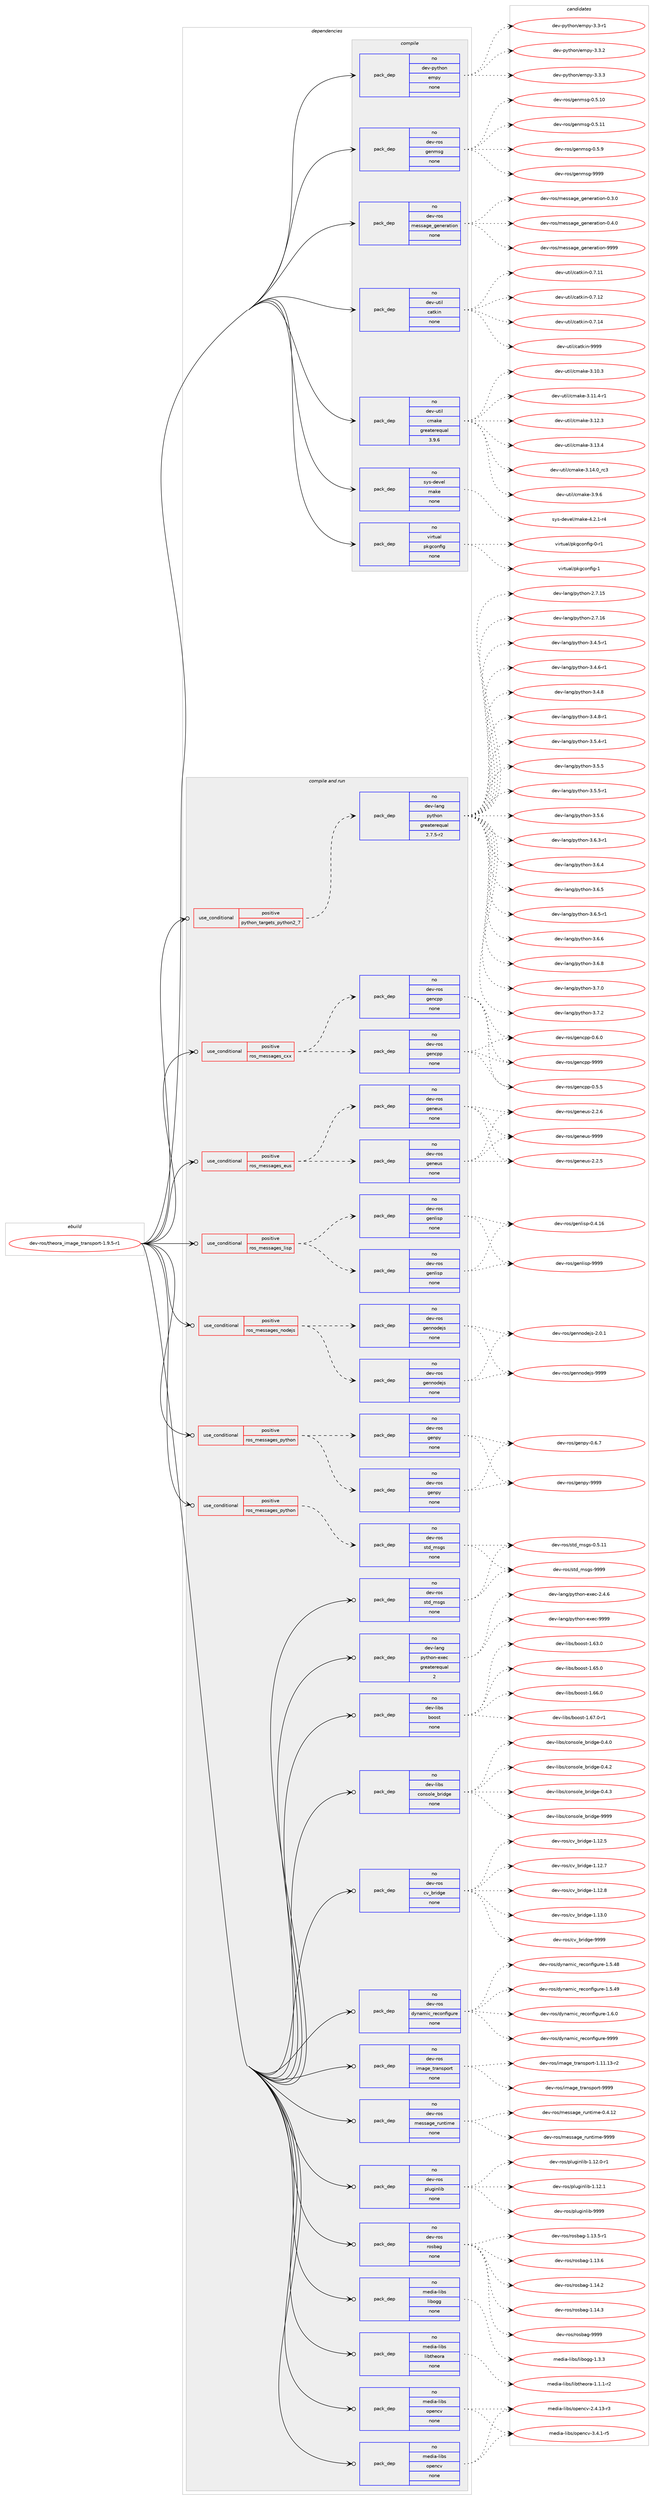 digraph prolog {

# *************
# Graph options
# *************

newrank=true;
concentrate=true;
compound=true;
graph [rankdir=LR,fontname=Helvetica,fontsize=10,ranksep=1.5];#, ranksep=2.5, nodesep=0.2];
edge  [arrowhead=vee];
node  [fontname=Helvetica,fontsize=10];

# **********
# The ebuild
# **********

subgraph cluster_leftcol {
color=gray;
rank=same;
label=<<i>ebuild</i>>;
id [label="dev-ros/theora_image_transport-1.9.5-r1", color=red, width=4, href="../dev-ros/theora_image_transport-1.9.5-r1.svg"];
}

# ****************
# The dependencies
# ****************

subgraph cluster_midcol {
color=gray;
label=<<i>dependencies</i>>;
subgraph cluster_compile {
fillcolor="#eeeeee";
style=filled;
label=<<i>compile</i>>;
subgraph pack1060866 {
dependency1475894 [label=<<TABLE BORDER="0" CELLBORDER="1" CELLSPACING="0" CELLPADDING="4" WIDTH="220"><TR><TD ROWSPAN="6" CELLPADDING="30">pack_dep</TD></TR><TR><TD WIDTH="110">no</TD></TR><TR><TD>dev-python</TD></TR><TR><TD>empy</TD></TR><TR><TD>none</TD></TR><TR><TD></TD></TR></TABLE>>, shape=none, color=blue];
}
id:e -> dependency1475894:w [weight=20,style="solid",arrowhead="vee"];
subgraph pack1060867 {
dependency1475895 [label=<<TABLE BORDER="0" CELLBORDER="1" CELLSPACING="0" CELLPADDING="4" WIDTH="220"><TR><TD ROWSPAN="6" CELLPADDING="30">pack_dep</TD></TR><TR><TD WIDTH="110">no</TD></TR><TR><TD>dev-ros</TD></TR><TR><TD>genmsg</TD></TR><TR><TD>none</TD></TR><TR><TD></TD></TR></TABLE>>, shape=none, color=blue];
}
id:e -> dependency1475895:w [weight=20,style="solid",arrowhead="vee"];
subgraph pack1060868 {
dependency1475896 [label=<<TABLE BORDER="0" CELLBORDER="1" CELLSPACING="0" CELLPADDING="4" WIDTH="220"><TR><TD ROWSPAN="6" CELLPADDING="30">pack_dep</TD></TR><TR><TD WIDTH="110">no</TD></TR><TR><TD>dev-ros</TD></TR><TR><TD>message_generation</TD></TR><TR><TD>none</TD></TR><TR><TD></TD></TR></TABLE>>, shape=none, color=blue];
}
id:e -> dependency1475896:w [weight=20,style="solid",arrowhead="vee"];
subgraph pack1060869 {
dependency1475897 [label=<<TABLE BORDER="0" CELLBORDER="1" CELLSPACING="0" CELLPADDING="4" WIDTH="220"><TR><TD ROWSPAN="6" CELLPADDING="30">pack_dep</TD></TR><TR><TD WIDTH="110">no</TD></TR><TR><TD>dev-util</TD></TR><TR><TD>catkin</TD></TR><TR><TD>none</TD></TR><TR><TD></TD></TR></TABLE>>, shape=none, color=blue];
}
id:e -> dependency1475897:w [weight=20,style="solid",arrowhead="vee"];
subgraph pack1060870 {
dependency1475898 [label=<<TABLE BORDER="0" CELLBORDER="1" CELLSPACING="0" CELLPADDING="4" WIDTH="220"><TR><TD ROWSPAN="6" CELLPADDING="30">pack_dep</TD></TR><TR><TD WIDTH="110">no</TD></TR><TR><TD>dev-util</TD></TR><TR><TD>cmake</TD></TR><TR><TD>greaterequal</TD></TR><TR><TD>3.9.6</TD></TR></TABLE>>, shape=none, color=blue];
}
id:e -> dependency1475898:w [weight=20,style="solid",arrowhead="vee"];
subgraph pack1060871 {
dependency1475899 [label=<<TABLE BORDER="0" CELLBORDER="1" CELLSPACING="0" CELLPADDING="4" WIDTH="220"><TR><TD ROWSPAN="6" CELLPADDING="30">pack_dep</TD></TR><TR><TD WIDTH="110">no</TD></TR><TR><TD>sys-devel</TD></TR><TR><TD>make</TD></TR><TR><TD>none</TD></TR><TR><TD></TD></TR></TABLE>>, shape=none, color=blue];
}
id:e -> dependency1475899:w [weight=20,style="solid",arrowhead="vee"];
subgraph pack1060872 {
dependency1475900 [label=<<TABLE BORDER="0" CELLBORDER="1" CELLSPACING="0" CELLPADDING="4" WIDTH="220"><TR><TD ROWSPAN="6" CELLPADDING="30">pack_dep</TD></TR><TR><TD WIDTH="110">no</TD></TR><TR><TD>virtual</TD></TR><TR><TD>pkgconfig</TD></TR><TR><TD>none</TD></TR><TR><TD></TD></TR></TABLE>>, shape=none, color=blue];
}
id:e -> dependency1475900:w [weight=20,style="solid",arrowhead="vee"];
}
subgraph cluster_compileandrun {
fillcolor="#eeeeee";
style=filled;
label=<<i>compile and run</i>>;
subgraph cond391638 {
dependency1475901 [label=<<TABLE BORDER="0" CELLBORDER="1" CELLSPACING="0" CELLPADDING="4"><TR><TD ROWSPAN="3" CELLPADDING="10">use_conditional</TD></TR><TR><TD>positive</TD></TR><TR><TD>python_targets_python2_7</TD></TR></TABLE>>, shape=none, color=red];
subgraph pack1060873 {
dependency1475902 [label=<<TABLE BORDER="0" CELLBORDER="1" CELLSPACING="0" CELLPADDING="4" WIDTH="220"><TR><TD ROWSPAN="6" CELLPADDING="30">pack_dep</TD></TR><TR><TD WIDTH="110">no</TD></TR><TR><TD>dev-lang</TD></TR><TR><TD>python</TD></TR><TR><TD>greaterequal</TD></TR><TR><TD>2.7.5-r2</TD></TR></TABLE>>, shape=none, color=blue];
}
dependency1475901:e -> dependency1475902:w [weight=20,style="dashed",arrowhead="vee"];
}
id:e -> dependency1475901:w [weight=20,style="solid",arrowhead="odotvee"];
subgraph cond391639 {
dependency1475903 [label=<<TABLE BORDER="0" CELLBORDER="1" CELLSPACING="0" CELLPADDING="4"><TR><TD ROWSPAN="3" CELLPADDING="10">use_conditional</TD></TR><TR><TD>positive</TD></TR><TR><TD>ros_messages_cxx</TD></TR></TABLE>>, shape=none, color=red];
subgraph pack1060874 {
dependency1475904 [label=<<TABLE BORDER="0" CELLBORDER="1" CELLSPACING="0" CELLPADDING="4" WIDTH="220"><TR><TD ROWSPAN="6" CELLPADDING="30">pack_dep</TD></TR><TR><TD WIDTH="110">no</TD></TR><TR><TD>dev-ros</TD></TR><TR><TD>gencpp</TD></TR><TR><TD>none</TD></TR><TR><TD></TD></TR></TABLE>>, shape=none, color=blue];
}
dependency1475903:e -> dependency1475904:w [weight=20,style="dashed",arrowhead="vee"];
subgraph pack1060875 {
dependency1475905 [label=<<TABLE BORDER="0" CELLBORDER="1" CELLSPACING="0" CELLPADDING="4" WIDTH="220"><TR><TD ROWSPAN="6" CELLPADDING="30">pack_dep</TD></TR><TR><TD WIDTH="110">no</TD></TR><TR><TD>dev-ros</TD></TR><TR><TD>gencpp</TD></TR><TR><TD>none</TD></TR><TR><TD></TD></TR></TABLE>>, shape=none, color=blue];
}
dependency1475903:e -> dependency1475905:w [weight=20,style="dashed",arrowhead="vee"];
}
id:e -> dependency1475903:w [weight=20,style="solid",arrowhead="odotvee"];
subgraph cond391640 {
dependency1475906 [label=<<TABLE BORDER="0" CELLBORDER="1" CELLSPACING="0" CELLPADDING="4"><TR><TD ROWSPAN="3" CELLPADDING="10">use_conditional</TD></TR><TR><TD>positive</TD></TR><TR><TD>ros_messages_eus</TD></TR></TABLE>>, shape=none, color=red];
subgraph pack1060876 {
dependency1475907 [label=<<TABLE BORDER="0" CELLBORDER="1" CELLSPACING="0" CELLPADDING="4" WIDTH="220"><TR><TD ROWSPAN="6" CELLPADDING="30">pack_dep</TD></TR><TR><TD WIDTH="110">no</TD></TR><TR><TD>dev-ros</TD></TR><TR><TD>geneus</TD></TR><TR><TD>none</TD></TR><TR><TD></TD></TR></TABLE>>, shape=none, color=blue];
}
dependency1475906:e -> dependency1475907:w [weight=20,style="dashed",arrowhead="vee"];
subgraph pack1060877 {
dependency1475908 [label=<<TABLE BORDER="0" CELLBORDER="1" CELLSPACING="0" CELLPADDING="4" WIDTH="220"><TR><TD ROWSPAN="6" CELLPADDING="30">pack_dep</TD></TR><TR><TD WIDTH="110">no</TD></TR><TR><TD>dev-ros</TD></TR><TR><TD>geneus</TD></TR><TR><TD>none</TD></TR><TR><TD></TD></TR></TABLE>>, shape=none, color=blue];
}
dependency1475906:e -> dependency1475908:w [weight=20,style="dashed",arrowhead="vee"];
}
id:e -> dependency1475906:w [weight=20,style="solid",arrowhead="odotvee"];
subgraph cond391641 {
dependency1475909 [label=<<TABLE BORDER="0" CELLBORDER="1" CELLSPACING="0" CELLPADDING="4"><TR><TD ROWSPAN="3" CELLPADDING="10">use_conditional</TD></TR><TR><TD>positive</TD></TR><TR><TD>ros_messages_lisp</TD></TR></TABLE>>, shape=none, color=red];
subgraph pack1060878 {
dependency1475910 [label=<<TABLE BORDER="0" CELLBORDER="1" CELLSPACING="0" CELLPADDING="4" WIDTH="220"><TR><TD ROWSPAN="6" CELLPADDING="30">pack_dep</TD></TR><TR><TD WIDTH="110">no</TD></TR><TR><TD>dev-ros</TD></TR><TR><TD>genlisp</TD></TR><TR><TD>none</TD></TR><TR><TD></TD></TR></TABLE>>, shape=none, color=blue];
}
dependency1475909:e -> dependency1475910:w [weight=20,style="dashed",arrowhead="vee"];
subgraph pack1060879 {
dependency1475911 [label=<<TABLE BORDER="0" CELLBORDER="1" CELLSPACING="0" CELLPADDING="4" WIDTH="220"><TR><TD ROWSPAN="6" CELLPADDING="30">pack_dep</TD></TR><TR><TD WIDTH="110">no</TD></TR><TR><TD>dev-ros</TD></TR><TR><TD>genlisp</TD></TR><TR><TD>none</TD></TR><TR><TD></TD></TR></TABLE>>, shape=none, color=blue];
}
dependency1475909:e -> dependency1475911:w [weight=20,style="dashed",arrowhead="vee"];
}
id:e -> dependency1475909:w [weight=20,style="solid",arrowhead="odotvee"];
subgraph cond391642 {
dependency1475912 [label=<<TABLE BORDER="0" CELLBORDER="1" CELLSPACING="0" CELLPADDING="4"><TR><TD ROWSPAN="3" CELLPADDING="10">use_conditional</TD></TR><TR><TD>positive</TD></TR><TR><TD>ros_messages_nodejs</TD></TR></TABLE>>, shape=none, color=red];
subgraph pack1060880 {
dependency1475913 [label=<<TABLE BORDER="0" CELLBORDER="1" CELLSPACING="0" CELLPADDING="4" WIDTH="220"><TR><TD ROWSPAN="6" CELLPADDING="30">pack_dep</TD></TR><TR><TD WIDTH="110">no</TD></TR><TR><TD>dev-ros</TD></TR><TR><TD>gennodejs</TD></TR><TR><TD>none</TD></TR><TR><TD></TD></TR></TABLE>>, shape=none, color=blue];
}
dependency1475912:e -> dependency1475913:w [weight=20,style="dashed",arrowhead="vee"];
subgraph pack1060881 {
dependency1475914 [label=<<TABLE BORDER="0" CELLBORDER="1" CELLSPACING="0" CELLPADDING="4" WIDTH="220"><TR><TD ROWSPAN="6" CELLPADDING="30">pack_dep</TD></TR><TR><TD WIDTH="110">no</TD></TR><TR><TD>dev-ros</TD></TR><TR><TD>gennodejs</TD></TR><TR><TD>none</TD></TR><TR><TD></TD></TR></TABLE>>, shape=none, color=blue];
}
dependency1475912:e -> dependency1475914:w [weight=20,style="dashed",arrowhead="vee"];
}
id:e -> dependency1475912:w [weight=20,style="solid",arrowhead="odotvee"];
subgraph cond391643 {
dependency1475915 [label=<<TABLE BORDER="0" CELLBORDER="1" CELLSPACING="0" CELLPADDING="4"><TR><TD ROWSPAN="3" CELLPADDING="10">use_conditional</TD></TR><TR><TD>positive</TD></TR><TR><TD>ros_messages_python</TD></TR></TABLE>>, shape=none, color=red];
subgraph pack1060882 {
dependency1475916 [label=<<TABLE BORDER="0" CELLBORDER="1" CELLSPACING="0" CELLPADDING="4" WIDTH="220"><TR><TD ROWSPAN="6" CELLPADDING="30">pack_dep</TD></TR><TR><TD WIDTH="110">no</TD></TR><TR><TD>dev-ros</TD></TR><TR><TD>genpy</TD></TR><TR><TD>none</TD></TR><TR><TD></TD></TR></TABLE>>, shape=none, color=blue];
}
dependency1475915:e -> dependency1475916:w [weight=20,style="dashed",arrowhead="vee"];
subgraph pack1060883 {
dependency1475917 [label=<<TABLE BORDER="0" CELLBORDER="1" CELLSPACING="0" CELLPADDING="4" WIDTH="220"><TR><TD ROWSPAN="6" CELLPADDING="30">pack_dep</TD></TR><TR><TD WIDTH="110">no</TD></TR><TR><TD>dev-ros</TD></TR><TR><TD>genpy</TD></TR><TR><TD>none</TD></TR><TR><TD></TD></TR></TABLE>>, shape=none, color=blue];
}
dependency1475915:e -> dependency1475917:w [weight=20,style="dashed",arrowhead="vee"];
}
id:e -> dependency1475915:w [weight=20,style="solid",arrowhead="odotvee"];
subgraph cond391644 {
dependency1475918 [label=<<TABLE BORDER="0" CELLBORDER="1" CELLSPACING="0" CELLPADDING="4"><TR><TD ROWSPAN="3" CELLPADDING="10">use_conditional</TD></TR><TR><TD>positive</TD></TR><TR><TD>ros_messages_python</TD></TR></TABLE>>, shape=none, color=red];
subgraph pack1060884 {
dependency1475919 [label=<<TABLE BORDER="0" CELLBORDER="1" CELLSPACING="0" CELLPADDING="4" WIDTH="220"><TR><TD ROWSPAN="6" CELLPADDING="30">pack_dep</TD></TR><TR><TD WIDTH="110">no</TD></TR><TR><TD>dev-ros</TD></TR><TR><TD>std_msgs</TD></TR><TR><TD>none</TD></TR><TR><TD></TD></TR></TABLE>>, shape=none, color=blue];
}
dependency1475918:e -> dependency1475919:w [weight=20,style="dashed",arrowhead="vee"];
}
id:e -> dependency1475918:w [weight=20,style="solid",arrowhead="odotvee"];
subgraph pack1060885 {
dependency1475920 [label=<<TABLE BORDER="0" CELLBORDER="1" CELLSPACING="0" CELLPADDING="4" WIDTH="220"><TR><TD ROWSPAN="6" CELLPADDING="30">pack_dep</TD></TR><TR><TD WIDTH="110">no</TD></TR><TR><TD>dev-lang</TD></TR><TR><TD>python-exec</TD></TR><TR><TD>greaterequal</TD></TR><TR><TD>2</TD></TR></TABLE>>, shape=none, color=blue];
}
id:e -> dependency1475920:w [weight=20,style="solid",arrowhead="odotvee"];
subgraph pack1060886 {
dependency1475921 [label=<<TABLE BORDER="0" CELLBORDER="1" CELLSPACING="0" CELLPADDING="4" WIDTH="220"><TR><TD ROWSPAN="6" CELLPADDING="30">pack_dep</TD></TR><TR><TD WIDTH="110">no</TD></TR><TR><TD>dev-libs</TD></TR><TR><TD>boost</TD></TR><TR><TD>none</TD></TR><TR><TD></TD></TR></TABLE>>, shape=none, color=blue];
}
id:e -> dependency1475921:w [weight=20,style="solid",arrowhead="odotvee"];
subgraph pack1060887 {
dependency1475922 [label=<<TABLE BORDER="0" CELLBORDER="1" CELLSPACING="0" CELLPADDING="4" WIDTH="220"><TR><TD ROWSPAN="6" CELLPADDING="30">pack_dep</TD></TR><TR><TD WIDTH="110">no</TD></TR><TR><TD>dev-libs</TD></TR><TR><TD>console_bridge</TD></TR><TR><TD>none</TD></TR><TR><TD></TD></TR></TABLE>>, shape=none, color=blue];
}
id:e -> dependency1475922:w [weight=20,style="solid",arrowhead="odotvee"];
subgraph pack1060888 {
dependency1475923 [label=<<TABLE BORDER="0" CELLBORDER="1" CELLSPACING="0" CELLPADDING="4" WIDTH="220"><TR><TD ROWSPAN="6" CELLPADDING="30">pack_dep</TD></TR><TR><TD WIDTH="110">no</TD></TR><TR><TD>dev-ros</TD></TR><TR><TD>cv_bridge</TD></TR><TR><TD>none</TD></TR><TR><TD></TD></TR></TABLE>>, shape=none, color=blue];
}
id:e -> dependency1475923:w [weight=20,style="solid",arrowhead="odotvee"];
subgraph pack1060889 {
dependency1475924 [label=<<TABLE BORDER="0" CELLBORDER="1" CELLSPACING="0" CELLPADDING="4" WIDTH="220"><TR><TD ROWSPAN="6" CELLPADDING="30">pack_dep</TD></TR><TR><TD WIDTH="110">no</TD></TR><TR><TD>dev-ros</TD></TR><TR><TD>dynamic_reconfigure</TD></TR><TR><TD>none</TD></TR><TR><TD></TD></TR></TABLE>>, shape=none, color=blue];
}
id:e -> dependency1475924:w [weight=20,style="solid",arrowhead="odotvee"];
subgraph pack1060890 {
dependency1475925 [label=<<TABLE BORDER="0" CELLBORDER="1" CELLSPACING="0" CELLPADDING="4" WIDTH="220"><TR><TD ROWSPAN="6" CELLPADDING="30">pack_dep</TD></TR><TR><TD WIDTH="110">no</TD></TR><TR><TD>dev-ros</TD></TR><TR><TD>image_transport</TD></TR><TR><TD>none</TD></TR><TR><TD></TD></TR></TABLE>>, shape=none, color=blue];
}
id:e -> dependency1475925:w [weight=20,style="solid",arrowhead="odotvee"];
subgraph pack1060891 {
dependency1475926 [label=<<TABLE BORDER="0" CELLBORDER="1" CELLSPACING="0" CELLPADDING="4" WIDTH="220"><TR><TD ROWSPAN="6" CELLPADDING="30">pack_dep</TD></TR><TR><TD WIDTH="110">no</TD></TR><TR><TD>dev-ros</TD></TR><TR><TD>message_runtime</TD></TR><TR><TD>none</TD></TR><TR><TD></TD></TR></TABLE>>, shape=none, color=blue];
}
id:e -> dependency1475926:w [weight=20,style="solid",arrowhead="odotvee"];
subgraph pack1060892 {
dependency1475927 [label=<<TABLE BORDER="0" CELLBORDER="1" CELLSPACING="0" CELLPADDING="4" WIDTH="220"><TR><TD ROWSPAN="6" CELLPADDING="30">pack_dep</TD></TR><TR><TD WIDTH="110">no</TD></TR><TR><TD>dev-ros</TD></TR><TR><TD>pluginlib</TD></TR><TR><TD>none</TD></TR><TR><TD></TD></TR></TABLE>>, shape=none, color=blue];
}
id:e -> dependency1475927:w [weight=20,style="solid",arrowhead="odotvee"];
subgraph pack1060893 {
dependency1475928 [label=<<TABLE BORDER="0" CELLBORDER="1" CELLSPACING="0" CELLPADDING="4" WIDTH="220"><TR><TD ROWSPAN="6" CELLPADDING="30">pack_dep</TD></TR><TR><TD WIDTH="110">no</TD></TR><TR><TD>dev-ros</TD></TR><TR><TD>rosbag</TD></TR><TR><TD>none</TD></TR><TR><TD></TD></TR></TABLE>>, shape=none, color=blue];
}
id:e -> dependency1475928:w [weight=20,style="solid",arrowhead="odotvee"];
subgraph pack1060894 {
dependency1475929 [label=<<TABLE BORDER="0" CELLBORDER="1" CELLSPACING="0" CELLPADDING="4" WIDTH="220"><TR><TD ROWSPAN="6" CELLPADDING="30">pack_dep</TD></TR><TR><TD WIDTH="110">no</TD></TR><TR><TD>dev-ros</TD></TR><TR><TD>std_msgs</TD></TR><TR><TD>none</TD></TR><TR><TD></TD></TR></TABLE>>, shape=none, color=blue];
}
id:e -> dependency1475929:w [weight=20,style="solid",arrowhead="odotvee"];
subgraph pack1060895 {
dependency1475930 [label=<<TABLE BORDER="0" CELLBORDER="1" CELLSPACING="0" CELLPADDING="4" WIDTH="220"><TR><TD ROWSPAN="6" CELLPADDING="30">pack_dep</TD></TR><TR><TD WIDTH="110">no</TD></TR><TR><TD>media-libs</TD></TR><TR><TD>libogg</TD></TR><TR><TD>none</TD></TR><TR><TD></TD></TR></TABLE>>, shape=none, color=blue];
}
id:e -> dependency1475930:w [weight=20,style="solid",arrowhead="odotvee"];
subgraph pack1060896 {
dependency1475931 [label=<<TABLE BORDER="0" CELLBORDER="1" CELLSPACING="0" CELLPADDING="4" WIDTH="220"><TR><TD ROWSPAN="6" CELLPADDING="30">pack_dep</TD></TR><TR><TD WIDTH="110">no</TD></TR><TR><TD>media-libs</TD></TR><TR><TD>libtheora</TD></TR><TR><TD>none</TD></TR><TR><TD></TD></TR></TABLE>>, shape=none, color=blue];
}
id:e -> dependency1475931:w [weight=20,style="solid",arrowhead="odotvee"];
subgraph pack1060897 {
dependency1475932 [label=<<TABLE BORDER="0" CELLBORDER="1" CELLSPACING="0" CELLPADDING="4" WIDTH="220"><TR><TD ROWSPAN="6" CELLPADDING="30">pack_dep</TD></TR><TR><TD WIDTH="110">no</TD></TR><TR><TD>media-libs</TD></TR><TR><TD>opencv</TD></TR><TR><TD>none</TD></TR><TR><TD></TD></TR></TABLE>>, shape=none, color=blue];
}
id:e -> dependency1475932:w [weight=20,style="solid",arrowhead="odotvee"];
subgraph pack1060898 {
dependency1475933 [label=<<TABLE BORDER="0" CELLBORDER="1" CELLSPACING="0" CELLPADDING="4" WIDTH="220"><TR><TD ROWSPAN="6" CELLPADDING="30">pack_dep</TD></TR><TR><TD WIDTH="110">no</TD></TR><TR><TD>media-libs</TD></TR><TR><TD>opencv</TD></TR><TR><TD>none</TD></TR><TR><TD></TD></TR></TABLE>>, shape=none, color=blue];
}
id:e -> dependency1475933:w [weight=20,style="solid",arrowhead="odotvee"];
}
subgraph cluster_run {
fillcolor="#eeeeee";
style=filled;
label=<<i>run</i>>;
}
}

# **************
# The candidates
# **************

subgraph cluster_choices {
rank=same;
color=gray;
label=<<i>candidates</i>>;

subgraph choice1060866 {
color=black;
nodesep=1;
choice1001011184511212111610411111047101109112121455146514511449 [label="dev-python/empy-3.3-r1", color=red, width=4,href="../dev-python/empy-3.3-r1.svg"];
choice1001011184511212111610411111047101109112121455146514650 [label="dev-python/empy-3.3.2", color=red, width=4,href="../dev-python/empy-3.3.2.svg"];
choice1001011184511212111610411111047101109112121455146514651 [label="dev-python/empy-3.3.3", color=red, width=4,href="../dev-python/empy-3.3.3.svg"];
dependency1475894:e -> choice1001011184511212111610411111047101109112121455146514511449:w [style=dotted,weight="100"];
dependency1475894:e -> choice1001011184511212111610411111047101109112121455146514650:w [style=dotted,weight="100"];
dependency1475894:e -> choice1001011184511212111610411111047101109112121455146514651:w [style=dotted,weight="100"];
}
subgraph choice1060867 {
color=black;
nodesep=1;
choice100101118451141111154710310111010911510345484653464948 [label="dev-ros/genmsg-0.5.10", color=red, width=4,href="../dev-ros/genmsg-0.5.10.svg"];
choice100101118451141111154710310111010911510345484653464949 [label="dev-ros/genmsg-0.5.11", color=red, width=4,href="../dev-ros/genmsg-0.5.11.svg"];
choice1001011184511411111547103101110109115103454846534657 [label="dev-ros/genmsg-0.5.9", color=red, width=4,href="../dev-ros/genmsg-0.5.9.svg"];
choice10010111845114111115471031011101091151034557575757 [label="dev-ros/genmsg-9999", color=red, width=4,href="../dev-ros/genmsg-9999.svg"];
dependency1475895:e -> choice100101118451141111154710310111010911510345484653464948:w [style=dotted,weight="100"];
dependency1475895:e -> choice100101118451141111154710310111010911510345484653464949:w [style=dotted,weight="100"];
dependency1475895:e -> choice1001011184511411111547103101110109115103454846534657:w [style=dotted,weight="100"];
dependency1475895:e -> choice10010111845114111115471031011101091151034557575757:w [style=dotted,weight="100"];
}
subgraph choice1060868 {
color=black;
nodesep=1;
choice1001011184511411111547109101115115971031019510310111010111497116105111110454846514648 [label="dev-ros/message_generation-0.3.0", color=red, width=4,href="../dev-ros/message_generation-0.3.0.svg"];
choice1001011184511411111547109101115115971031019510310111010111497116105111110454846524648 [label="dev-ros/message_generation-0.4.0", color=red, width=4,href="../dev-ros/message_generation-0.4.0.svg"];
choice10010111845114111115471091011151159710310195103101110101114971161051111104557575757 [label="dev-ros/message_generation-9999", color=red, width=4,href="../dev-ros/message_generation-9999.svg"];
dependency1475896:e -> choice1001011184511411111547109101115115971031019510310111010111497116105111110454846514648:w [style=dotted,weight="100"];
dependency1475896:e -> choice1001011184511411111547109101115115971031019510310111010111497116105111110454846524648:w [style=dotted,weight="100"];
dependency1475896:e -> choice10010111845114111115471091011151159710310195103101110101114971161051111104557575757:w [style=dotted,weight="100"];
}
subgraph choice1060869 {
color=black;
nodesep=1;
choice1001011184511711610510847999711610710511045484655464949 [label="dev-util/catkin-0.7.11", color=red, width=4,href="../dev-util/catkin-0.7.11.svg"];
choice1001011184511711610510847999711610710511045484655464950 [label="dev-util/catkin-0.7.12", color=red, width=4,href="../dev-util/catkin-0.7.12.svg"];
choice1001011184511711610510847999711610710511045484655464952 [label="dev-util/catkin-0.7.14", color=red, width=4,href="../dev-util/catkin-0.7.14.svg"];
choice100101118451171161051084799971161071051104557575757 [label="dev-util/catkin-9999", color=red, width=4,href="../dev-util/catkin-9999.svg"];
dependency1475897:e -> choice1001011184511711610510847999711610710511045484655464949:w [style=dotted,weight="100"];
dependency1475897:e -> choice1001011184511711610510847999711610710511045484655464950:w [style=dotted,weight="100"];
dependency1475897:e -> choice1001011184511711610510847999711610710511045484655464952:w [style=dotted,weight="100"];
dependency1475897:e -> choice100101118451171161051084799971161071051104557575757:w [style=dotted,weight="100"];
}
subgraph choice1060870 {
color=black;
nodesep=1;
choice1001011184511711610510847991099710710145514649484651 [label="dev-util/cmake-3.10.3", color=red, width=4,href="../dev-util/cmake-3.10.3.svg"];
choice10010111845117116105108479910997107101455146494946524511449 [label="dev-util/cmake-3.11.4-r1", color=red, width=4,href="../dev-util/cmake-3.11.4-r1.svg"];
choice1001011184511711610510847991099710710145514649504651 [label="dev-util/cmake-3.12.3", color=red, width=4,href="../dev-util/cmake-3.12.3.svg"];
choice1001011184511711610510847991099710710145514649514652 [label="dev-util/cmake-3.13.4", color=red, width=4,href="../dev-util/cmake-3.13.4.svg"];
choice1001011184511711610510847991099710710145514649524648951149951 [label="dev-util/cmake-3.14.0_rc3", color=red, width=4,href="../dev-util/cmake-3.14.0_rc3.svg"];
choice10010111845117116105108479910997107101455146574654 [label="dev-util/cmake-3.9.6", color=red, width=4,href="../dev-util/cmake-3.9.6.svg"];
dependency1475898:e -> choice1001011184511711610510847991099710710145514649484651:w [style=dotted,weight="100"];
dependency1475898:e -> choice10010111845117116105108479910997107101455146494946524511449:w [style=dotted,weight="100"];
dependency1475898:e -> choice1001011184511711610510847991099710710145514649504651:w [style=dotted,weight="100"];
dependency1475898:e -> choice1001011184511711610510847991099710710145514649514652:w [style=dotted,weight="100"];
dependency1475898:e -> choice1001011184511711610510847991099710710145514649524648951149951:w [style=dotted,weight="100"];
dependency1475898:e -> choice10010111845117116105108479910997107101455146574654:w [style=dotted,weight="100"];
}
subgraph choice1060871 {
color=black;
nodesep=1;
choice1151211154510010111810110847109971071014552465046494511452 [label="sys-devel/make-4.2.1-r4", color=red, width=4,href="../sys-devel/make-4.2.1-r4.svg"];
dependency1475899:e -> choice1151211154510010111810110847109971071014552465046494511452:w [style=dotted,weight="100"];
}
subgraph choice1060872 {
color=black;
nodesep=1;
choice11810511411611797108471121071039911111010210510345484511449 [label="virtual/pkgconfig-0-r1", color=red, width=4,href="../virtual/pkgconfig-0-r1.svg"];
choice1181051141161179710847112107103991111101021051034549 [label="virtual/pkgconfig-1", color=red, width=4,href="../virtual/pkgconfig-1.svg"];
dependency1475900:e -> choice11810511411611797108471121071039911111010210510345484511449:w [style=dotted,weight="100"];
dependency1475900:e -> choice1181051141161179710847112107103991111101021051034549:w [style=dotted,weight="100"];
}
subgraph choice1060873 {
color=black;
nodesep=1;
choice10010111845108971101034711212111610411111045504655464953 [label="dev-lang/python-2.7.15", color=red, width=4,href="../dev-lang/python-2.7.15.svg"];
choice10010111845108971101034711212111610411111045504655464954 [label="dev-lang/python-2.7.16", color=red, width=4,href="../dev-lang/python-2.7.16.svg"];
choice1001011184510897110103471121211161041111104551465246534511449 [label="dev-lang/python-3.4.5-r1", color=red, width=4,href="../dev-lang/python-3.4.5-r1.svg"];
choice1001011184510897110103471121211161041111104551465246544511449 [label="dev-lang/python-3.4.6-r1", color=red, width=4,href="../dev-lang/python-3.4.6-r1.svg"];
choice100101118451089711010347112121116104111110455146524656 [label="dev-lang/python-3.4.8", color=red, width=4,href="../dev-lang/python-3.4.8.svg"];
choice1001011184510897110103471121211161041111104551465246564511449 [label="dev-lang/python-3.4.8-r1", color=red, width=4,href="../dev-lang/python-3.4.8-r1.svg"];
choice1001011184510897110103471121211161041111104551465346524511449 [label="dev-lang/python-3.5.4-r1", color=red, width=4,href="../dev-lang/python-3.5.4-r1.svg"];
choice100101118451089711010347112121116104111110455146534653 [label="dev-lang/python-3.5.5", color=red, width=4,href="../dev-lang/python-3.5.5.svg"];
choice1001011184510897110103471121211161041111104551465346534511449 [label="dev-lang/python-3.5.5-r1", color=red, width=4,href="../dev-lang/python-3.5.5-r1.svg"];
choice100101118451089711010347112121116104111110455146534654 [label="dev-lang/python-3.5.6", color=red, width=4,href="../dev-lang/python-3.5.6.svg"];
choice1001011184510897110103471121211161041111104551465446514511449 [label="dev-lang/python-3.6.3-r1", color=red, width=4,href="../dev-lang/python-3.6.3-r1.svg"];
choice100101118451089711010347112121116104111110455146544652 [label="dev-lang/python-3.6.4", color=red, width=4,href="../dev-lang/python-3.6.4.svg"];
choice100101118451089711010347112121116104111110455146544653 [label="dev-lang/python-3.6.5", color=red, width=4,href="../dev-lang/python-3.6.5.svg"];
choice1001011184510897110103471121211161041111104551465446534511449 [label="dev-lang/python-3.6.5-r1", color=red, width=4,href="../dev-lang/python-3.6.5-r1.svg"];
choice100101118451089711010347112121116104111110455146544654 [label="dev-lang/python-3.6.6", color=red, width=4,href="../dev-lang/python-3.6.6.svg"];
choice100101118451089711010347112121116104111110455146544656 [label="dev-lang/python-3.6.8", color=red, width=4,href="../dev-lang/python-3.6.8.svg"];
choice100101118451089711010347112121116104111110455146554648 [label="dev-lang/python-3.7.0", color=red, width=4,href="../dev-lang/python-3.7.0.svg"];
choice100101118451089711010347112121116104111110455146554650 [label="dev-lang/python-3.7.2", color=red, width=4,href="../dev-lang/python-3.7.2.svg"];
dependency1475902:e -> choice10010111845108971101034711212111610411111045504655464953:w [style=dotted,weight="100"];
dependency1475902:e -> choice10010111845108971101034711212111610411111045504655464954:w [style=dotted,weight="100"];
dependency1475902:e -> choice1001011184510897110103471121211161041111104551465246534511449:w [style=dotted,weight="100"];
dependency1475902:e -> choice1001011184510897110103471121211161041111104551465246544511449:w [style=dotted,weight="100"];
dependency1475902:e -> choice100101118451089711010347112121116104111110455146524656:w [style=dotted,weight="100"];
dependency1475902:e -> choice1001011184510897110103471121211161041111104551465246564511449:w [style=dotted,weight="100"];
dependency1475902:e -> choice1001011184510897110103471121211161041111104551465346524511449:w [style=dotted,weight="100"];
dependency1475902:e -> choice100101118451089711010347112121116104111110455146534653:w [style=dotted,weight="100"];
dependency1475902:e -> choice1001011184510897110103471121211161041111104551465346534511449:w [style=dotted,weight="100"];
dependency1475902:e -> choice100101118451089711010347112121116104111110455146534654:w [style=dotted,weight="100"];
dependency1475902:e -> choice1001011184510897110103471121211161041111104551465446514511449:w [style=dotted,weight="100"];
dependency1475902:e -> choice100101118451089711010347112121116104111110455146544652:w [style=dotted,weight="100"];
dependency1475902:e -> choice100101118451089711010347112121116104111110455146544653:w [style=dotted,weight="100"];
dependency1475902:e -> choice1001011184510897110103471121211161041111104551465446534511449:w [style=dotted,weight="100"];
dependency1475902:e -> choice100101118451089711010347112121116104111110455146544654:w [style=dotted,weight="100"];
dependency1475902:e -> choice100101118451089711010347112121116104111110455146544656:w [style=dotted,weight="100"];
dependency1475902:e -> choice100101118451089711010347112121116104111110455146554648:w [style=dotted,weight="100"];
dependency1475902:e -> choice100101118451089711010347112121116104111110455146554650:w [style=dotted,weight="100"];
}
subgraph choice1060874 {
color=black;
nodesep=1;
choice100101118451141111154710310111099112112454846534653 [label="dev-ros/gencpp-0.5.5", color=red, width=4,href="../dev-ros/gencpp-0.5.5.svg"];
choice100101118451141111154710310111099112112454846544648 [label="dev-ros/gencpp-0.6.0", color=red, width=4,href="../dev-ros/gencpp-0.6.0.svg"];
choice1001011184511411111547103101110991121124557575757 [label="dev-ros/gencpp-9999", color=red, width=4,href="../dev-ros/gencpp-9999.svg"];
dependency1475904:e -> choice100101118451141111154710310111099112112454846534653:w [style=dotted,weight="100"];
dependency1475904:e -> choice100101118451141111154710310111099112112454846544648:w [style=dotted,weight="100"];
dependency1475904:e -> choice1001011184511411111547103101110991121124557575757:w [style=dotted,weight="100"];
}
subgraph choice1060875 {
color=black;
nodesep=1;
choice100101118451141111154710310111099112112454846534653 [label="dev-ros/gencpp-0.5.5", color=red, width=4,href="../dev-ros/gencpp-0.5.5.svg"];
choice100101118451141111154710310111099112112454846544648 [label="dev-ros/gencpp-0.6.0", color=red, width=4,href="../dev-ros/gencpp-0.6.0.svg"];
choice1001011184511411111547103101110991121124557575757 [label="dev-ros/gencpp-9999", color=red, width=4,href="../dev-ros/gencpp-9999.svg"];
dependency1475905:e -> choice100101118451141111154710310111099112112454846534653:w [style=dotted,weight="100"];
dependency1475905:e -> choice100101118451141111154710310111099112112454846544648:w [style=dotted,weight="100"];
dependency1475905:e -> choice1001011184511411111547103101110991121124557575757:w [style=dotted,weight="100"];
}
subgraph choice1060876 {
color=black;
nodesep=1;
choice1001011184511411111547103101110101117115455046504653 [label="dev-ros/geneus-2.2.5", color=red, width=4,href="../dev-ros/geneus-2.2.5.svg"];
choice1001011184511411111547103101110101117115455046504654 [label="dev-ros/geneus-2.2.6", color=red, width=4,href="../dev-ros/geneus-2.2.6.svg"];
choice10010111845114111115471031011101011171154557575757 [label="dev-ros/geneus-9999", color=red, width=4,href="../dev-ros/geneus-9999.svg"];
dependency1475907:e -> choice1001011184511411111547103101110101117115455046504653:w [style=dotted,weight="100"];
dependency1475907:e -> choice1001011184511411111547103101110101117115455046504654:w [style=dotted,weight="100"];
dependency1475907:e -> choice10010111845114111115471031011101011171154557575757:w [style=dotted,weight="100"];
}
subgraph choice1060877 {
color=black;
nodesep=1;
choice1001011184511411111547103101110101117115455046504653 [label="dev-ros/geneus-2.2.5", color=red, width=4,href="../dev-ros/geneus-2.2.5.svg"];
choice1001011184511411111547103101110101117115455046504654 [label="dev-ros/geneus-2.2.6", color=red, width=4,href="../dev-ros/geneus-2.2.6.svg"];
choice10010111845114111115471031011101011171154557575757 [label="dev-ros/geneus-9999", color=red, width=4,href="../dev-ros/geneus-9999.svg"];
dependency1475908:e -> choice1001011184511411111547103101110101117115455046504653:w [style=dotted,weight="100"];
dependency1475908:e -> choice1001011184511411111547103101110101117115455046504654:w [style=dotted,weight="100"];
dependency1475908:e -> choice10010111845114111115471031011101011171154557575757:w [style=dotted,weight="100"];
}
subgraph choice1060878 {
color=black;
nodesep=1;
choice100101118451141111154710310111010810511511245484652464954 [label="dev-ros/genlisp-0.4.16", color=red, width=4,href="../dev-ros/genlisp-0.4.16.svg"];
choice10010111845114111115471031011101081051151124557575757 [label="dev-ros/genlisp-9999", color=red, width=4,href="../dev-ros/genlisp-9999.svg"];
dependency1475910:e -> choice100101118451141111154710310111010810511511245484652464954:w [style=dotted,weight="100"];
dependency1475910:e -> choice10010111845114111115471031011101081051151124557575757:w [style=dotted,weight="100"];
}
subgraph choice1060879 {
color=black;
nodesep=1;
choice100101118451141111154710310111010810511511245484652464954 [label="dev-ros/genlisp-0.4.16", color=red, width=4,href="../dev-ros/genlisp-0.4.16.svg"];
choice10010111845114111115471031011101081051151124557575757 [label="dev-ros/genlisp-9999", color=red, width=4,href="../dev-ros/genlisp-9999.svg"];
dependency1475911:e -> choice100101118451141111154710310111010810511511245484652464954:w [style=dotted,weight="100"];
dependency1475911:e -> choice10010111845114111115471031011101081051151124557575757:w [style=dotted,weight="100"];
}
subgraph choice1060880 {
color=black;
nodesep=1;
choice1001011184511411111547103101110110111100101106115455046484649 [label="dev-ros/gennodejs-2.0.1", color=red, width=4,href="../dev-ros/gennodejs-2.0.1.svg"];
choice10010111845114111115471031011101101111001011061154557575757 [label="dev-ros/gennodejs-9999", color=red, width=4,href="../dev-ros/gennodejs-9999.svg"];
dependency1475913:e -> choice1001011184511411111547103101110110111100101106115455046484649:w [style=dotted,weight="100"];
dependency1475913:e -> choice10010111845114111115471031011101101111001011061154557575757:w [style=dotted,weight="100"];
}
subgraph choice1060881 {
color=black;
nodesep=1;
choice1001011184511411111547103101110110111100101106115455046484649 [label="dev-ros/gennodejs-2.0.1", color=red, width=4,href="../dev-ros/gennodejs-2.0.1.svg"];
choice10010111845114111115471031011101101111001011061154557575757 [label="dev-ros/gennodejs-9999", color=red, width=4,href="../dev-ros/gennodejs-9999.svg"];
dependency1475914:e -> choice1001011184511411111547103101110110111100101106115455046484649:w [style=dotted,weight="100"];
dependency1475914:e -> choice10010111845114111115471031011101101111001011061154557575757:w [style=dotted,weight="100"];
}
subgraph choice1060882 {
color=black;
nodesep=1;
choice1001011184511411111547103101110112121454846544655 [label="dev-ros/genpy-0.6.7", color=red, width=4,href="../dev-ros/genpy-0.6.7.svg"];
choice10010111845114111115471031011101121214557575757 [label="dev-ros/genpy-9999", color=red, width=4,href="../dev-ros/genpy-9999.svg"];
dependency1475916:e -> choice1001011184511411111547103101110112121454846544655:w [style=dotted,weight="100"];
dependency1475916:e -> choice10010111845114111115471031011101121214557575757:w [style=dotted,weight="100"];
}
subgraph choice1060883 {
color=black;
nodesep=1;
choice1001011184511411111547103101110112121454846544655 [label="dev-ros/genpy-0.6.7", color=red, width=4,href="../dev-ros/genpy-0.6.7.svg"];
choice10010111845114111115471031011101121214557575757 [label="dev-ros/genpy-9999", color=red, width=4,href="../dev-ros/genpy-9999.svg"];
dependency1475917:e -> choice1001011184511411111547103101110112121454846544655:w [style=dotted,weight="100"];
dependency1475917:e -> choice10010111845114111115471031011101121214557575757:w [style=dotted,weight="100"];
}
subgraph choice1060884 {
color=black;
nodesep=1;
choice10010111845114111115471151161009510911510311545484653464949 [label="dev-ros/std_msgs-0.5.11", color=red, width=4,href="../dev-ros/std_msgs-0.5.11.svg"];
choice1001011184511411111547115116100951091151031154557575757 [label="dev-ros/std_msgs-9999", color=red, width=4,href="../dev-ros/std_msgs-9999.svg"];
dependency1475919:e -> choice10010111845114111115471151161009510911510311545484653464949:w [style=dotted,weight="100"];
dependency1475919:e -> choice1001011184511411111547115116100951091151031154557575757:w [style=dotted,weight="100"];
}
subgraph choice1060885 {
color=black;
nodesep=1;
choice1001011184510897110103471121211161041111104510112010199455046524654 [label="dev-lang/python-exec-2.4.6", color=red, width=4,href="../dev-lang/python-exec-2.4.6.svg"];
choice10010111845108971101034711212111610411111045101120101994557575757 [label="dev-lang/python-exec-9999", color=red, width=4,href="../dev-lang/python-exec-9999.svg"];
dependency1475920:e -> choice1001011184510897110103471121211161041111104510112010199455046524654:w [style=dotted,weight="100"];
dependency1475920:e -> choice10010111845108971101034711212111610411111045101120101994557575757:w [style=dotted,weight="100"];
}
subgraph choice1060886 {
color=black;
nodesep=1;
choice1001011184510810598115479811111111511645494654514648 [label="dev-libs/boost-1.63.0", color=red, width=4,href="../dev-libs/boost-1.63.0.svg"];
choice1001011184510810598115479811111111511645494654534648 [label="dev-libs/boost-1.65.0", color=red, width=4,href="../dev-libs/boost-1.65.0.svg"];
choice1001011184510810598115479811111111511645494654544648 [label="dev-libs/boost-1.66.0", color=red, width=4,href="../dev-libs/boost-1.66.0.svg"];
choice10010111845108105981154798111111115116454946545546484511449 [label="dev-libs/boost-1.67.0-r1", color=red, width=4,href="../dev-libs/boost-1.67.0-r1.svg"];
dependency1475921:e -> choice1001011184510810598115479811111111511645494654514648:w [style=dotted,weight="100"];
dependency1475921:e -> choice1001011184510810598115479811111111511645494654534648:w [style=dotted,weight="100"];
dependency1475921:e -> choice1001011184510810598115479811111111511645494654544648:w [style=dotted,weight="100"];
dependency1475921:e -> choice10010111845108105981154798111111115116454946545546484511449:w [style=dotted,weight="100"];
}
subgraph choice1060887 {
color=black;
nodesep=1;
choice100101118451081059811547991111101151111081019598114105100103101454846524648 [label="dev-libs/console_bridge-0.4.0", color=red, width=4,href="../dev-libs/console_bridge-0.4.0.svg"];
choice100101118451081059811547991111101151111081019598114105100103101454846524650 [label="dev-libs/console_bridge-0.4.2", color=red, width=4,href="../dev-libs/console_bridge-0.4.2.svg"];
choice100101118451081059811547991111101151111081019598114105100103101454846524651 [label="dev-libs/console_bridge-0.4.3", color=red, width=4,href="../dev-libs/console_bridge-0.4.3.svg"];
choice1001011184510810598115479911111011511110810195981141051001031014557575757 [label="dev-libs/console_bridge-9999", color=red, width=4,href="../dev-libs/console_bridge-9999.svg"];
dependency1475922:e -> choice100101118451081059811547991111101151111081019598114105100103101454846524648:w [style=dotted,weight="100"];
dependency1475922:e -> choice100101118451081059811547991111101151111081019598114105100103101454846524650:w [style=dotted,weight="100"];
dependency1475922:e -> choice100101118451081059811547991111101151111081019598114105100103101454846524651:w [style=dotted,weight="100"];
dependency1475922:e -> choice1001011184510810598115479911111011511110810195981141051001031014557575757:w [style=dotted,weight="100"];
}
subgraph choice1060888 {
color=black;
nodesep=1;
choice100101118451141111154799118959811410510010310145494649504653 [label="dev-ros/cv_bridge-1.12.5", color=red, width=4,href="../dev-ros/cv_bridge-1.12.5.svg"];
choice100101118451141111154799118959811410510010310145494649504655 [label="dev-ros/cv_bridge-1.12.7", color=red, width=4,href="../dev-ros/cv_bridge-1.12.7.svg"];
choice100101118451141111154799118959811410510010310145494649504656 [label="dev-ros/cv_bridge-1.12.8", color=red, width=4,href="../dev-ros/cv_bridge-1.12.8.svg"];
choice100101118451141111154799118959811410510010310145494649514648 [label="dev-ros/cv_bridge-1.13.0", color=red, width=4,href="../dev-ros/cv_bridge-1.13.0.svg"];
choice10010111845114111115479911895981141051001031014557575757 [label="dev-ros/cv_bridge-9999", color=red, width=4,href="../dev-ros/cv_bridge-9999.svg"];
dependency1475923:e -> choice100101118451141111154799118959811410510010310145494649504653:w [style=dotted,weight="100"];
dependency1475923:e -> choice100101118451141111154799118959811410510010310145494649504655:w [style=dotted,weight="100"];
dependency1475923:e -> choice100101118451141111154799118959811410510010310145494649504656:w [style=dotted,weight="100"];
dependency1475923:e -> choice100101118451141111154799118959811410510010310145494649514648:w [style=dotted,weight="100"];
dependency1475923:e -> choice10010111845114111115479911895981141051001031014557575757:w [style=dotted,weight="100"];
}
subgraph choice1060889 {
color=black;
nodesep=1;
choice10010111845114111115471001211109710910599951141019911111010210510311711410145494653465256 [label="dev-ros/dynamic_reconfigure-1.5.48", color=red, width=4,href="../dev-ros/dynamic_reconfigure-1.5.48.svg"];
choice10010111845114111115471001211109710910599951141019911111010210510311711410145494653465257 [label="dev-ros/dynamic_reconfigure-1.5.49", color=red, width=4,href="../dev-ros/dynamic_reconfigure-1.5.49.svg"];
choice100101118451141111154710012111097109105999511410199111110102105103117114101454946544648 [label="dev-ros/dynamic_reconfigure-1.6.0", color=red, width=4,href="../dev-ros/dynamic_reconfigure-1.6.0.svg"];
choice1001011184511411111547100121110971091059995114101991111101021051031171141014557575757 [label="dev-ros/dynamic_reconfigure-9999", color=red, width=4,href="../dev-ros/dynamic_reconfigure-9999.svg"];
dependency1475924:e -> choice10010111845114111115471001211109710910599951141019911111010210510311711410145494653465256:w [style=dotted,weight="100"];
dependency1475924:e -> choice10010111845114111115471001211109710910599951141019911111010210510311711410145494653465257:w [style=dotted,weight="100"];
dependency1475924:e -> choice100101118451141111154710012111097109105999511410199111110102105103117114101454946544648:w [style=dotted,weight="100"];
dependency1475924:e -> choice1001011184511411111547100121110971091059995114101991111101021051031171141014557575757:w [style=dotted,weight="100"];
}
subgraph choice1060890 {
color=black;
nodesep=1;
choice100101118451141111154710510997103101951161149711011511211111411645494649494649514511450 [label="dev-ros/image_transport-1.11.13-r2", color=red, width=4,href="../dev-ros/image_transport-1.11.13-r2.svg"];
choice10010111845114111115471051099710310195116114971101151121111141164557575757 [label="dev-ros/image_transport-9999", color=red, width=4,href="../dev-ros/image_transport-9999.svg"];
dependency1475925:e -> choice100101118451141111154710510997103101951161149711011511211111411645494649494649514511450:w [style=dotted,weight="100"];
dependency1475925:e -> choice10010111845114111115471051099710310195116114971101151121111141164557575757:w [style=dotted,weight="100"];
}
subgraph choice1060891 {
color=black;
nodesep=1;
choice1001011184511411111547109101115115971031019511411711011610510910145484652464950 [label="dev-ros/message_runtime-0.4.12", color=red, width=4,href="../dev-ros/message_runtime-0.4.12.svg"];
choice100101118451141111154710910111511597103101951141171101161051091014557575757 [label="dev-ros/message_runtime-9999", color=red, width=4,href="../dev-ros/message_runtime-9999.svg"];
dependency1475926:e -> choice1001011184511411111547109101115115971031019511411711011610510910145484652464950:w [style=dotted,weight="100"];
dependency1475926:e -> choice100101118451141111154710910111511597103101951141171101161051091014557575757:w [style=dotted,weight="100"];
}
subgraph choice1060892 {
color=black;
nodesep=1;
choice100101118451141111154711210811710310511010810598454946495046484511449 [label="dev-ros/pluginlib-1.12.0-r1", color=red, width=4,href="../dev-ros/pluginlib-1.12.0-r1.svg"];
choice10010111845114111115471121081171031051101081059845494649504649 [label="dev-ros/pluginlib-1.12.1", color=red, width=4,href="../dev-ros/pluginlib-1.12.1.svg"];
choice1001011184511411111547112108117103105110108105984557575757 [label="dev-ros/pluginlib-9999", color=red, width=4,href="../dev-ros/pluginlib-9999.svg"];
dependency1475927:e -> choice100101118451141111154711210811710310511010810598454946495046484511449:w [style=dotted,weight="100"];
dependency1475927:e -> choice10010111845114111115471121081171031051101081059845494649504649:w [style=dotted,weight="100"];
dependency1475927:e -> choice1001011184511411111547112108117103105110108105984557575757:w [style=dotted,weight="100"];
}
subgraph choice1060893 {
color=black;
nodesep=1;
choice10010111845114111115471141111159897103454946495146534511449 [label="dev-ros/rosbag-1.13.5-r1", color=red, width=4,href="../dev-ros/rosbag-1.13.5-r1.svg"];
choice1001011184511411111547114111115989710345494649514654 [label="dev-ros/rosbag-1.13.6", color=red, width=4,href="../dev-ros/rosbag-1.13.6.svg"];
choice1001011184511411111547114111115989710345494649524650 [label="dev-ros/rosbag-1.14.2", color=red, width=4,href="../dev-ros/rosbag-1.14.2.svg"];
choice1001011184511411111547114111115989710345494649524651 [label="dev-ros/rosbag-1.14.3", color=red, width=4,href="../dev-ros/rosbag-1.14.3.svg"];
choice100101118451141111154711411111598971034557575757 [label="dev-ros/rosbag-9999", color=red, width=4,href="../dev-ros/rosbag-9999.svg"];
dependency1475928:e -> choice10010111845114111115471141111159897103454946495146534511449:w [style=dotted,weight="100"];
dependency1475928:e -> choice1001011184511411111547114111115989710345494649514654:w [style=dotted,weight="100"];
dependency1475928:e -> choice1001011184511411111547114111115989710345494649524650:w [style=dotted,weight="100"];
dependency1475928:e -> choice1001011184511411111547114111115989710345494649524651:w [style=dotted,weight="100"];
dependency1475928:e -> choice100101118451141111154711411111598971034557575757:w [style=dotted,weight="100"];
}
subgraph choice1060894 {
color=black;
nodesep=1;
choice10010111845114111115471151161009510911510311545484653464949 [label="dev-ros/std_msgs-0.5.11", color=red, width=4,href="../dev-ros/std_msgs-0.5.11.svg"];
choice1001011184511411111547115116100951091151031154557575757 [label="dev-ros/std_msgs-9999", color=red, width=4,href="../dev-ros/std_msgs-9999.svg"];
dependency1475929:e -> choice10010111845114111115471151161009510911510311545484653464949:w [style=dotted,weight="100"];
dependency1475929:e -> choice1001011184511411111547115116100951091151031154557575757:w [style=dotted,weight="100"];
}
subgraph choice1060895 {
color=black;
nodesep=1;
choice1091011001059745108105981154710810598111103103454946514651 [label="media-libs/libogg-1.3.3", color=red, width=4,href="../media-libs/libogg-1.3.3.svg"];
dependency1475930:e -> choice1091011001059745108105981154710810598111103103454946514651:w [style=dotted,weight="100"];
}
subgraph choice1060896 {
color=black;
nodesep=1;
choice1091011001059745108105981154710810598116104101111114974549464946494511450 [label="media-libs/libtheora-1.1.1-r2", color=red, width=4,href="../media-libs/libtheora-1.1.1-r2.svg"];
dependency1475931:e -> choice1091011001059745108105981154710810598116104101111114974549464946494511450:w [style=dotted,weight="100"];
}
subgraph choice1060897 {
color=black;
nodesep=1;
choice1091011001059745108105981154711111210111099118455046524649514511451 [label="media-libs/opencv-2.4.13-r3", color=red, width=4,href="../media-libs/opencv-2.4.13-r3.svg"];
choice10910110010597451081059811547111112101110991184551465246494511453 [label="media-libs/opencv-3.4.1-r5", color=red, width=4,href="../media-libs/opencv-3.4.1-r5.svg"];
dependency1475932:e -> choice1091011001059745108105981154711111210111099118455046524649514511451:w [style=dotted,weight="100"];
dependency1475932:e -> choice10910110010597451081059811547111112101110991184551465246494511453:w [style=dotted,weight="100"];
}
subgraph choice1060898 {
color=black;
nodesep=1;
choice1091011001059745108105981154711111210111099118455046524649514511451 [label="media-libs/opencv-2.4.13-r3", color=red, width=4,href="../media-libs/opencv-2.4.13-r3.svg"];
choice10910110010597451081059811547111112101110991184551465246494511453 [label="media-libs/opencv-3.4.1-r5", color=red, width=4,href="../media-libs/opencv-3.4.1-r5.svg"];
dependency1475933:e -> choice1091011001059745108105981154711111210111099118455046524649514511451:w [style=dotted,weight="100"];
dependency1475933:e -> choice10910110010597451081059811547111112101110991184551465246494511453:w [style=dotted,weight="100"];
}
}

}
